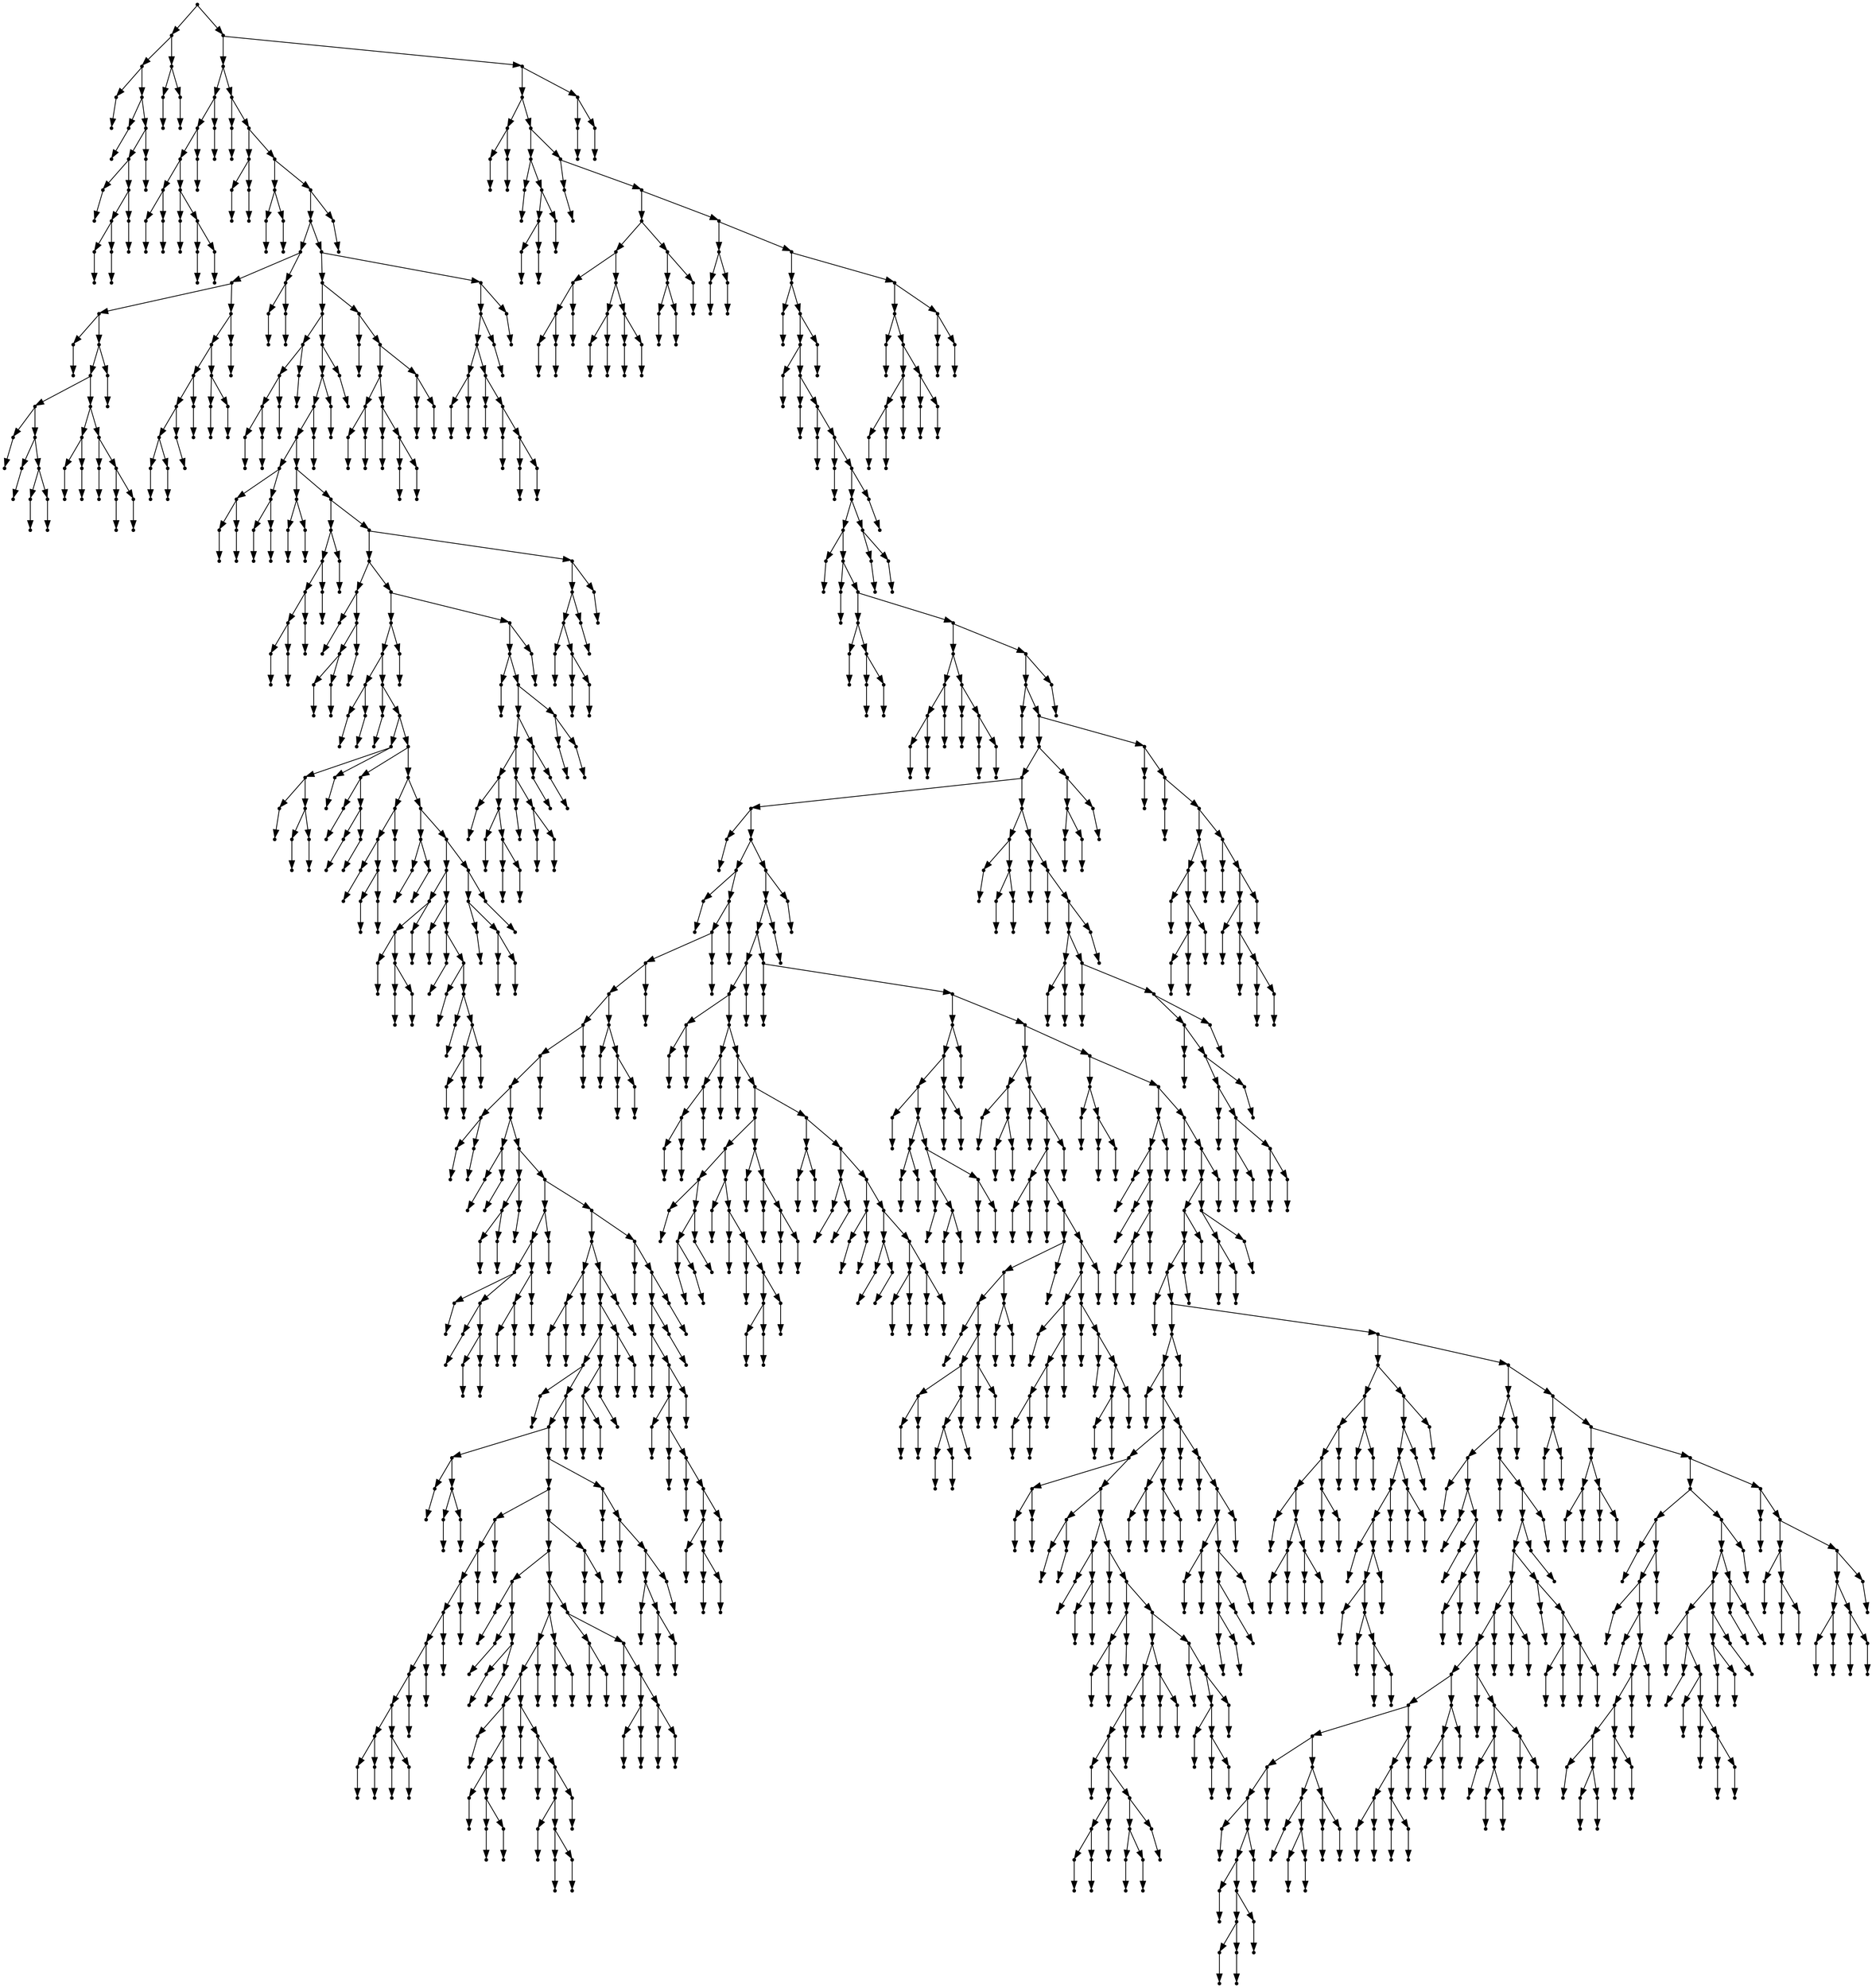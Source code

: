digraph {
  1642 [shape=point];
  25 [shape=point];
  19 [shape=point];
  1 [shape=point];
  0 [shape=point];
  18 [shape=point];
  3 [shape=point];
  2 [shape=point];
  17 [shape=point];
  14 [shape=point];
  5 [shape=point];
  4 [shape=point];
  13 [shape=point];
  10 [shape=point];
  7 [shape=point];
  6 [shape=point];
  9 [shape=point];
  8 [shape=point];
  12 [shape=point];
  11 [shape=point];
  16 [shape=point];
  15 [shape=point];
  24 [shape=point];
  21 [shape=point];
  20 [shape=point];
  23 [shape=point];
  22 [shape=point];
  1641 [shape=point];
  387 [shape=point];
  45 [shape=point];
  42 [shape=point];
  39 [shape=point];
  30 [shape=point];
  27 [shape=point];
  26 [shape=point];
  29 [shape=point];
  28 [shape=point];
  38 [shape=point];
  32 [shape=point];
  31 [shape=point];
  37 [shape=point];
  34 [shape=point];
  33 [shape=point];
  36 [shape=point];
  35 [shape=point];
  41 [shape=point];
  40 [shape=point];
  44 [shape=point];
  43 [shape=point];
  386 [shape=point];
  47 [shape=point];
  46 [shape=point];
  385 [shape=point];
  52 [shape=point];
  49 [shape=point];
  48 [shape=point];
  51 [shape=point];
  50 [shape=point];
  384 [shape=point];
  57 [shape=point];
  54 [shape=point];
  53 [shape=point];
  56 [shape=point];
  55 [shape=point];
  383 [shape=point];
  380 [shape=point];
  116 [shape=point];
  110 [shape=point];
  89 [shape=point];
  59 [shape=point];
  58 [shape=point];
  88 [shape=point];
  85 [shape=point];
  70 [shape=point];
  61 [shape=point];
  60 [shape=point];
  69 [shape=point];
  63 [shape=point];
  62 [shape=point];
  68 [shape=point];
  65 [shape=point];
  64 [shape=point];
  67 [shape=point];
  66 [shape=point];
  84 [shape=point];
  75 [shape=point];
  72 [shape=point];
  71 [shape=point];
  74 [shape=point];
  73 [shape=point];
  83 [shape=point];
  77 [shape=point];
  76 [shape=point];
  82 [shape=point];
  79 [shape=point];
  78 [shape=point];
  81 [shape=point];
  80 [shape=point];
  87 [shape=point];
  86 [shape=point];
  109 [shape=point];
  106 [shape=point];
  100 [shape=point];
  97 [shape=point];
  94 [shape=point];
  91 [shape=point];
  90 [shape=point];
  93 [shape=point];
  92 [shape=point];
  96 [shape=point];
  95 [shape=point];
  99 [shape=point];
  98 [shape=point];
  105 [shape=point];
  102 [shape=point];
  101 [shape=point];
  104 [shape=point];
  103 [shape=point];
  108 [shape=point];
  107 [shape=point];
  115 [shape=point];
  112 [shape=point];
  111 [shape=point];
  114 [shape=point];
  113 [shape=point];
  379 [shape=point];
  355 [shape=point];
  331 [shape=point];
  127 [shape=point];
  124 [shape=point];
  121 [shape=point];
  118 [shape=point];
  117 [shape=point];
  120 [shape=point];
  119 [shape=point];
  123 [shape=point];
  122 [shape=point];
  126 [shape=point];
  125 [shape=point];
  330 [shape=point];
  327 [shape=point];
  324 [shape=point];
  321 [shape=point];
  138 [shape=point];
  132 [shape=point];
  129 [shape=point];
  128 [shape=point];
  131 [shape=point];
  130 [shape=point];
  137 [shape=point];
  134 [shape=point];
  133 [shape=point];
  136 [shape=point];
  135 [shape=point];
  320 [shape=point];
  143 [shape=point];
  140 [shape=point];
  139 [shape=point];
  142 [shape=point];
  141 [shape=point];
  319 [shape=point];
  157 [shape=point];
  154 [shape=point];
  151 [shape=point];
  148 [shape=point];
  145 [shape=point];
  144 [shape=point];
  147 [shape=point];
  146 [shape=point];
  150 [shape=point];
  149 [shape=point];
  153 [shape=point];
  152 [shape=point];
  156 [shape=point];
  155 [shape=point];
  318 [shape=point];
  303 [shape=point];
  168 [shape=point];
  159 [shape=point];
  158 [shape=point];
  167 [shape=point];
  164 [shape=point];
  161 [shape=point];
  160 [shape=point];
  163 [shape=point];
  162 [shape=point];
  166 [shape=point];
  165 [shape=point];
  302 [shape=point];
  263 [shape=point];
  260 [shape=point];
  173 [shape=point];
  170 [shape=point];
  169 [shape=point];
  172 [shape=point];
  171 [shape=point];
  259 [shape=point];
  175 [shape=point];
  174 [shape=point];
  258 [shape=point];
  186 [shape=point];
  183 [shape=point];
  177 [shape=point];
  176 [shape=point];
  182 [shape=point];
  179 [shape=point];
  178 [shape=point];
  181 [shape=point];
  180 [shape=point];
  185 [shape=point];
  184 [shape=point];
  257 [shape=point];
  194 [shape=point];
  188 [shape=point];
  187 [shape=point];
  193 [shape=point];
  190 [shape=point];
  189 [shape=point];
  192 [shape=point];
  191 [shape=point];
  256 [shape=point];
  205 [shape=point];
  202 [shape=point];
  196 [shape=point];
  195 [shape=point];
  201 [shape=point];
  198 [shape=point];
  197 [shape=point];
  200 [shape=point];
  199 [shape=point];
  204 [shape=point];
  203 [shape=point];
  255 [shape=point];
  210 [shape=point];
  207 [shape=point];
  206 [shape=point];
  209 [shape=point];
  208 [shape=point];
  254 [shape=point];
  242 [shape=point];
  221 [shape=point];
  218 [shape=point];
  212 [shape=point];
  211 [shape=point];
  217 [shape=point];
  214 [shape=point];
  213 [shape=point];
  216 [shape=point];
  215 [shape=point];
  220 [shape=point];
  219 [shape=point];
  241 [shape=point];
  223 [shape=point];
  222 [shape=point];
  240 [shape=point];
  225 [shape=point];
  224 [shape=point];
  239 [shape=point];
  227 [shape=point];
  226 [shape=point];
  238 [shape=point];
  229 [shape=point];
  228 [shape=point];
  237 [shape=point];
  234 [shape=point];
  231 [shape=point];
  230 [shape=point];
  233 [shape=point];
  232 [shape=point];
  236 [shape=point];
  235 [shape=point];
  253 [shape=point];
  250 [shape=point];
  244 [shape=point];
  243 [shape=point];
  249 [shape=point];
  246 [shape=point];
  245 [shape=point];
  248 [shape=point];
  247 [shape=point];
  252 [shape=point];
  251 [shape=point];
  262 [shape=point];
  261 [shape=point];
  301 [shape=point];
  298 [shape=point];
  265 [shape=point];
  264 [shape=point];
  297 [shape=point];
  291 [shape=point];
  285 [shape=point];
  276 [shape=point];
  267 [shape=point];
  266 [shape=point];
  275 [shape=point];
  269 [shape=point];
  268 [shape=point];
  274 [shape=point];
  271 [shape=point];
  270 [shape=point];
  273 [shape=point];
  272 [shape=point];
  284 [shape=point];
  278 [shape=point];
  277 [shape=point];
  283 [shape=point];
  280 [shape=point];
  279 [shape=point];
  282 [shape=point];
  281 [shape=point];
  290 [shape=point];
  287 [shape=point];
  286 [shape=point];
  289 [shape=point];
  288 [shape=point];
  296 [shape=point];
  293 [shape=point];
  292 [shape=point];
  295 [shape=point];
  294 [shape=point];
  300 [shape=point];
  299 [shape=point];
  317 [shape=point];
  314 [shape=point];
  311 [shape=point];
  305 [shape=point];
  304 [shape=point];
  310 [shape=point];
  307 [shape=point];
  306 [shape=point];
  309 [shape=point];
  308 [shape=point];
  313 [shape=point];
  312 [shape=point];
  316 [shape=point];
  315 [shape=point];
  323 [shape=point];
  322 [shape=point];
  326 [shape=point];
  325 [shape=point];
  329 [shape=point];
  328 [shape=point];
  354 [shape=point];
  333 [shape=point];
  332 [shape=point];
  353 [shape=point];
  347 [shape=point];
  338 [shape=point];
  335 [shape=point];
  334 [shape=point];
  337 [shape=point];
  336 [shape=point];
  346 [shape=point];
  340 [shape=point];
  339 [shape=point];
  345 [shape=point];
  342 [shape=point];
  341 [shape=point];
  344 [shape=point];
  343 [shape=point];
  352 [shape=point];
  349 [shape=point];
  348 [shape=point];
  351 [shape=point];
  350 [shape=point];
  378 [shape=point];
  375 [shape=point];
  372 [shape=point];
  360 [shape=point];
  357 [shape=point];
  356 [shape=point];
  359 [shape=point];
  358 [shape=point];
  371 [shape=point];
  362 [shape=point];
  361 [shape=point];
  370 [shape=point];
  364 [shape=point];
  363 [shape=point];
  369 [shape=point];
  366 [shape=point];
  365 [shape=point];
  368 [shape=point];
  367 [shape=point];
  374 [shape=point];
  373 [shape=point];
  377 [shape=point];
  376 [shape=point];
  382 [shape=point];
  381 [shape=point];
  1640 [shape=point];
  1634 [shape=point];
  392 [shape=point];
  389 [shape=point];
  388 [shape=point];
  391 [shape=point];
  390 [shape=point];
  1633 [shape=point];
  403 [shape=point];
  394 [shape=point];
  393 [shape=point];
  402 [shape=point];
  399 [shape=point];
  396 [shape=point];
  395 [shape=point];
  398 [shape=point];
  397 [shape=point];
  401 [shape=point];
  400 [shape=point];
  1632 [shape=point];
  405 [shape=point];
  404 [shape=point];
  1631 [shape=point];
  434 [shape=point];
  425 [shape=point];
  413 [shape=point];
  410 [shape=point];
  407 [shape=point];
  406 [shape=point];
  409 [shape=point];
  408 [shape=point];
  412 [shape=point];
  411 [shape=point];
  424 [shape=point];
  418 [shape=point];
  415 [shape=point];
  414 [shape=point];
  417 [shape=point];
  416 [shape=point];
  423 [shape=point];
  420 [shape=point];
  419 [shape=point];
  422 [shape=point];
  421 [shape=point];
  433 [shape=point];
  430 [shape=point];
  427 [shape=point];
  426 [shape=point];
  429 [shape=point];
  428 [shape=point];
  432 [shape=point];
  431 [shape=point];
  1630 [shape=point];
  439 [shape=point];
  436 [shape=point];
  435 [shape=point];
  438 [shape=point];
  437 [shape=point];
  1629 [shape=point];
  1605 [shape=point];
  441 [shape=point];
  440 [shape=point];
  1604 [shape=point];
  1601 [shape=point];
  443 [shape=point];
  442 [shape=point];
  1600 [shape=point];
  445 [shape=point];
  444 [shape=point];
  1599 [shape=point];
  447 [shape=point];
  446 [shape=point];
  1598 [shape=point];
  449 [shape=point];
  448 [shape=point];
  1597 [shape=point];
  1594 [shape=point];
  1588 [shape=point];
  451 [shape=point];
  450 [shape=point];
  1587 [shape=point];
  453 [shape=point];
  452 [shape=point];
  1586 [shape=point];
  461 [shape=point];
  455 [shape=point];
  454 [shape=point];
  460 [shape=point];
  457 [shape=point];
  456 [shape=point];
  459 [shape=point];
  458 [shape=point];
  1585 [shape=point];
  478 [shape=point];
  469 [shape=point];
  466 [shape=point];
  463 [shape=point];
  462 [shape=point];
  465 [shape=point];
  464 [shape=point];
  468 [shape=point];
  467 [shape=point];
  477 [shape=point];
  471 [shape=point];
  470 [shape=point];
  476 [shape=point];
  473 [shape=point];
  472 [shape=point];
  475 [shape=point];
  474 [shape=point];
  1584 [shape=point];
  1581 [shape=point];
  480 [shape=point];
  479 [shape=point];
  1580 [shape=point];
  1541 [shape=point];
  1532 [shape=point];
  1481 [shape=point];
  482 [shape=point];
  481 [shape=point];
  1480 [shape=point];
  760 [shape=point];
  484 [shape=point];
  483 [shape=point];
  759 [shape=point];
  756 [shape=point];
  753 [shape=point];
  750 [shape=point];
  741 [shape=point];
  738 [shape=point];
  735 [shape=point];
  489 [shape=point];
  486 [shape=point];
  485 [shape=point];
  488 [shape=point];
  487 [shape=point];
  734 [shape=point];
  494 [shape=point];
  491 [shape=point];
  490 [shape=point];
  493 [shape=point];
  492 [shape=point];
  733 [shape=point];
  502 [shape=point];
  499 [shape=point];
  496 [shape=point];
  495 [shape=point];
  498 [shape=point];
  497 [shape=point];
  501 [shape=point];
  500 [shape=point];
  732 [shape=point];
  525 [shape=point];
  522 [shape=point];
  513 [shape=point];
  504 [shape=point];
  503 [shape=point];
  512 [shape=point];
  506 [shape=point];
  505 [shape=point];
  511 [shape=point];
  508 [shape=point];
  507 [shape=point];
  510 [shape=point];
  509 [shape=point];
  521 [shape=point];
  518 [shape=point];
  515 [shape=point];
  514 [shape=point];
  517 [shape=point];
  516 [shape=point];
  520 [shape=point];
  519 [shape=point];
  524 [shape=point];
  523 [shape=point];
  731 [shape=point];
  695 [shape=point];
  533 [shape=point];
  530 [shape=point];
  527 [shape=point];
  526 [shape=point];
  529 [shape=point];
  528 [shape=point];
  532 [shape=point];
  531 [shape=point];
  694 [shape=point];
  691 [shape=point];
  685 [shape=point];
  676 [shape=point];
  535 [shape=point];
  534 [shape=point];
  675 [shape=point];
  672 [shape=point];
  543 [shape=point];
  537 [shape=point];
  536 [shape=point];
  542 [shape=point];
  539 [shape=point];
  538 [shape=point];
  541 [shape=point];
  540 [shape=point];
  671 [shape=point];
  653 [shape=point];
  572 [shape=point];
  569 [shape=point];
  566 [shape=point];
  563 [shape=point];
  560 [shape=point];
  557 [shape=point];
  554 [shape=point];
  548 [shape=point];
  545 [shape=point];
  544 [shape=point];
  547 [shape=point];
  546 [shape=point];
  553 [shape=point];
  550 [shape=point];
  549 [shape=point];
  552 [shape=point];
  551 [shape=point];
  556 [shape=point];
  555 [shape=point];
  559 [shape=point];
  558 [shape=point];
  562 [shape=point];
  561 [shape=point];
  565 [shape=point];
  564 [shape=point];
  568 [shape=point];
  567 [shape=point];
  571 [shape=point];
  570 [shape=point];
  652 [shape=point];
  646 [shape=point];
  583 [shape=point];
  574 [shape=point];
  573 [shape=point];
  582 [shape=point];
  576 [shape=point];
  575 [shape=point];
  581 [shape=point];
  578 [shape=point];
  577 [shape=point];
  580 [shape=point];
  579 [shape=point];
  645 [shape=point];
  624 [shape=point];
  618 [shape=point];
  615 [shape=point];
  597 [shape=point];
  585 [shape=point];
  584 [shape=point];
  596 [shape=point];
  593 [shape=point];
  587 [shape=point];
  586 [shape=point];
  592 [shape=point];
  589 [shape=point];
  588 [shape=point];
  591 [shape=point];
  590 [shape=point];
  595 [shape=point];
  594 [shape=point];
  614 [shape=point];
  599 [shape=point];
  598 [shape=point];
  613 [shape=point];
  601 [shape=point];
  600 [shape=point];
  612 [shape=point];
  609 [shape=point];
  603 [shape=point];
  602 [shape=point];
  608 [shape=point];
  605 [shape=point];
  604 [shape=point];
  607 [shape=point];
  606 [shape=point];
  611 [shape=point];
  610 [shape=point];
  617 [shape=point];
  616 [shape=point];
  623 [shape=point];
  620 [shape=point];
  619 [shape=point];
  622 [shape=point];
  621 [shape=point];
  644 [shape=point];
  629 [shape=point];
  626 [shape=point];
  625 [shape=point];
  628 [shape=point];
  627 [shape=point];
  643 [shape=point];
  631 [shape=point];
  630 [shape=point];
  642 [shape=point];
  636 [shape=point];
  633 [shape=point];
  632 [shape=point];
  635 [shape=point];
  634 [shape=point];
  641 [shape=point];
  638 [shape=point];
  637 [shape=point];
  640 [shape=point];
  639 [shape=point];
  651 [shape=point];
  648 [shape=point];
  647 [shape=point];
  650 [shape=point];
  649 [shape=point];
  670 [shape=point];
  655 [shape=point];
  654 [shape=point];
  669 [shape=point];
  657 [shape=point];
  656 [shape=point];
  668 [shape=point];
  665 [shape=point];
  659 [shape=point];
  658 [shape=point];
  664 [shape=point];
  661 [shape=point];
  660 [shape=point];
  663 [shape=point];
  662 [shape=point];
  667 [shape=point];
  666 [shape=point];
  674 [shape=point];
  673 [shape=point];
  684 [shape=point];
  681 [shape=point];
  678 [shape=point];
  677 [shape=point];
  680 [shape=point];
  679 [shape=point];
  683 [shape=point];
  682 [shape=point];
  690 [shape=point];
  687 [shape=point];
  686 [shape=point];
  689 [shape=point];
  688 [shape=point];
  693 [shape=point];
  692 [shape=point];
  730 [shape=point];
  697 [shape=point];
  696 [shape=point];
  729 [shape=point];
  726 [shape=point];
  723 [shape=point];
  699 [shape=point];
  698 [shape=point];
  722 [shape=point];
  719 [shape=point];
  701 [shape=point];
  700 [shape=point];
  718 [shape=point];
  703 [shape=point];
  702 [shape=point];
  717 [shape=point];
  705 [shape=point];
  704 [shape=point];
  716 [shape=point];
  713 [shape=point];
  707 [shape=point];
  706 [shape=point];
  712 [shape=point];
  709 [shape=point];
  708 [shape=point];
  711 [shape=point];
  710 [shape=point];
  715 [shape=point];
  714 [shape=point];
  721 [shape=point];
  720 [shape=point];
  725 [shape=point];
  724 [shape=point];
  728 [shape=point];
  727 [shape=point];
  737 [shape=point];
  736 [shape=point];
  740 [shape=point];
  739 [shape=point];
  749 [shape=point];
  743 [shape=point];
  742 [shape=point];
  748 [shape=point];
  745 [shape=point];
  744 [shape=point];
  747 [shape=point];
  746 [shape=point];
  752 [shape=point];
  751 [shape=point];
  755 [shape=point];
  754 [shape=point];
  758 [shape=point];
  757 [shape=point];
  1479 [shape=point];
  1476 [shape=point];
  1473 [shape=point];
  861 [shape=point];
  858 [shape=point];
  765 [shape=point];
  762 [shape=point];
  761 [shape=point];
  764 [shape=point];
  763 [shape=point];
  857 [shape=point];
  776 [shape=point];
  773 [shape=point];
  770 [shape=point];
  767 [shape=point];
  766 [shape=point];
  769 [shape=point];
  768 [shape=point];
  772 [shape=point];
  771 [shape=point];
  775 [shape=point];
  774 [shape=point];
  856 [shape=point];
  778 [shape=point];
  777 [shape=point];
  855 [shape=point];
  819 [shape=point];
  807 [shape=point];
  789 [shape=point];
  780 [shape=point];
  779 [shape=point];
  788 [shape=point];
  785 [shape=point];
  782 [shape=point];
  781 [shape=point];
  784 [shape=point];
  783 [shape=point];
  787 [shape=point];
  786 [shape=point];
  806 [shape=point];
  791 [shape=point];
  790 [shape=point];
  805 [shape=point];
  793 [shape=point];
  792 [shape=point];
  804 [shape=point];
  795 [shape=point];
  794 [shape=point];
  803 [shape=point];
  800 [shape=point];
  797 [shape=point];
  796 [shape=point];
  799 [shape=point];
  798 [shape=point];
  802 [shape=point];
  801 [shape=point];
  818 [shape=point];
  809 [shape=point];
  808 [shape=point];
  817 [shape=point];
  811 [shape=point];
  810 [shape=point];
  816 [shape=point];
  813 [shape=point];
  812 [shape=point];
  815 [shape=point];
  814 [shape=point];
  854 [shape=point];
  824 [shape=point];
  821 [shape=point];
  820 [shape=point];
  823 [shape=point];
  822 [shape=point];
  853 [shape=point];
  829 [shape=point];
  826 [shape=point];
  825 [shape=point];
  828 [shape=point];
  827 [shape=point];
  852 [shape=point];
  834 [shape=point];
  831 [shape=point];
  830 [shape=point];
  833 [shape=point];
  832 [shape=point];
  851 [shape=point];
  839 [shape=point];
  836 [shape=point];
  835 [shape=point];
  838 [shape=point];
  837 [shape=point];
  850 [shape=point];
  844 [shape=point];
  841 [shape=point];
  840 [shape=point];
  843 [shape=point];
  842 [shape=point];
  849 [shape=point];
  846 [shape=point];
  845 [shape=point];
  848 [shape=point];
  847 [shape=point];
  860 [shape=point];
  859 [shape=point];
  1472 [shape=point];
  863 [shape=point];
  862 [shape=point];
  1471 [shape=point];
  895 [shape=point];
  892 [shape=point];
  886 [shape=point];
  865 [shape=point];
  864 [shape=point];
  885 [shape=point];
  870 [shape=point];
  867 [shape=point];
  866 [shape=point];
  869 [shape=point];
  868 [shape=point];
  884 [shape=point];
  878 [shape=point];
  872 [shape=point];
  871 [shape=point];
  877 [shape=point];
  874 [shape=point];
  873 [shape=point];
  876 [shape=point];
  875 [shape=point];
  883 [shape=point];
  880 [shape=point];
  879 [shape=point];
  882 [shape=point];
  881 [shape=point];
  891 [shape=point];
  888 [shape=point];
  887 [shape=point];
  890 [shape=point];
  889 [shape=point];
  894 [shape=point];
  893 [shape=point];
  1470 [shape=point];
  984 [shape=point];
  903 [shape=point];
  897 [shape=point];
  896 [shape=point];
  902 [shape=point];
  899 [shape=point];
  898 [shape=point];
  901 [shape=point];
  900 [shape=point];
  983 [shape=point];
  905 [shape=point];
  904 [shape=point];
  982 [shape=point];
  979 [shape=point];
  910 [shape=point];
  907 [shape=point];
  906 [shape=point];
  909 [shape=point];
  908 [shape=point];
  978 [shape=point];
  912 [shape=point];
  911 [shape=point];
  977 [shape=point];
  944 [shape=point];
  941 [shape=point];
  935 [shape=point];
  914 [shape=point];
  913 [shape=point];
  934 [shape=point];
  928 [shape=point];
  919 [shape=point];
  916 [shape=point];
  915 [shape=point];
  918 [shape=point];
  917 [shape=point];
  927 [shape=point];
  924 [shape=point];
  921 [shape=point];
  920 [shape=point];
  923 [shape=point];
  922 [shape=point];
  926 [shape=point];
  925 [shape=point];
  933 [shape=point];
  930 [shape=point];
  929 [shape=point];
  932 [shape=point];
  931 [shape=point];
  940 [shape=point];
  937 [shape=point];
  936 [shape=point];
  939 [shape=point];
  938 [shape=point];
  943 [shape=point];
  942 [shape=point];
  976 [shape=point];
  973 [shape=point];
  958 [shape=point];
  946 [shape=point];
  945 [shape=point];
  957 [shape=point];
  954 [shape=point];
  951 [shape=point];
  948 [shape=point];
  947 [shape=point];
  950 [shape=point];
  949 [shape=point];
  953 [shape=point];
  952 [shape=point];
  956 [shape=point];
  955 [shape=point];
  972 [shape=point];
  960 [shape=point];
  959 [shape=point];
  971 [shape=point];
  962 [shape=point];
  961 [shape=point];
  970 [shape=point];
  967 [shape=point];
  964 [shape=point];
  963 [shape=point];
  966 [shape=point];
  965 [shape=point];
  969 [shape=point];
  968 [shape=point];
  975 [shape=point];
  974 [shape=point];
  981 [shape=point];
  980 [shape=point];
  1469 [shape=point];
  992 [shape=point];
  986 [shape=point];
  985 [shape=point];
  991 [shape=point];
  988 [shape=point];
  987 [shape=point];
  990 [shape=point];
  989 [shape=point];
  1468 [shape=point];
  1009 [shape=point];
  1006 [shape=point];
  994 [shape=point];
  993 [shape=point];
  1005 [shape=point];
  996 [shape=point];
  995 [shape=point];
  1004 [shape=point];
  1001 [shape=point];
  998 [shape=point];
  997 [shape=point];
  1000 [shape=point];
  999 [shape=point];
  1003 [shape=point];
  1002 [shape=point];
  1008 [shape=point];
  1007 [shape=point];
  1467 [shape=point];
  1011 [shape=point];
  1010 [shape=point];
  1466 [shape=point];
  1463 [shape=point];
  1454 [shape=point];
  1451 [shape=point];
  1448 [shape=point];
  1013 [shape=point];
  1012 [shape=point];
  1447 [shape=point];
  1138 [shape=point];
  1135 [shape=point];
  1015 [shape=point];
  1014 [shape=point];
  1134 [shape=point];
  1107 [shape=point];
  1095 [shape=point];
  1020 [shape=point];
  1017 [shape=point];
  1016 [shape=point];
  1019 [shape=point];
  1018 [shape=point];
  1094 [shape=point];
  1025 [shape=point];
  1022 [shape=point];
  1021 [shape=point];
  1024 [shape=point];
  1023 [shape=point];
  1093 [shape=point];
  1033 [shape=point];
  1027 [shape=point];
  1026 [shape=point];
  1032 [shape=point];
  1029 [shape=point];
  1028 [shape=point];
  1031 [shape=point];
  1030 [shape=point];
  1092 [shape=point];
  1035 [shape=point];
  1034 [shape=point];
  1091 [shape=point];
  1043 [shape=point];
  1040 [shape=point];
  1037 [shape=point];
  1036 [shape=point];
  1039 [shape=point];
  1038 [shape=point];
  1042 [shape=point];
  1041 [shape=point];
  1090 [shape=point];
  1075 [shape=point];
  1069 [shape=point];
  1066 [shape=point];
  1063 [shape=point];
  1045 [shape=point];
  1044 [shape=point];
  1062 [shape=point];
  1053 [shape=point];
  1050 [shape=point];
  1047 [shape=point];
  1046 [shape=point];
  1049 [shape=point];
  1048 [shape=point];
  1052 [shape=point];
  1051 [shape=point];
  1061 [shape=point];
  1058 [shape=point];
  1055 [shape=point];
  1054 [shape=point];
  1057 [shape=point];
  1056 [shape=point];
  1060 [shape=point];
  1059 [shape=point];
  1065 [shape=point];
  1064 [shape=point];
  1068 [shape=point];
  1067 [shape=point];
  1074 [shape=point];
  1071 [shape=point];
  1070 [shape=point];
  1073 [shape=point];
  1072 [shape=point];
  1089 [shape=point];
  1077 [shape=point];
  1076 [shape=point];
  1088 [shape=point];
  1085 [shape=point];
  1079 [shape=point];
  1078 [shape=point];
  1084 [shape=point];
  1081 [shape=point];
  1080 [shape=point];
  1083 [shape=point];
  1082 [shape=point];
  1087 [shape=point];
  1086 [shape=point];
  1106 [shape=point];
  1100 [shape=point];
  1097 [shape=point];
  1096 [shape=point];
  1099 [shape=point];
  1098 [shape=point];
  1105 [shape=point];
  1102 [shape=point];
  1101 [shape=point];
  1104 [shape=point];
  1103 [shape=point];
  1133 [shape=point];
  1109 [shape=point];
  1108 [shape=point];
  1132 [shape=point];
  1111 [shape=point];
  1110 [shape=point];
  1131 [shape=point];
  1128 [shape=point];
  1116 [shape=point];
  1113 [shape=point];
  1112 [shape=point];
  1115 [shape=point];
  1114 [shape=point];
  1127 [shape=point];
  1124 [shape=point];
  1121 [shape=point];
  1118 [shape=point];
  1117 [shape=point];
  1120 [shape=point];
  1119 [shape=point];
  1123 [shape=point];
  1122 [shape=point];
  1126 [shape=point];
  1125 [shape=point];
  1130 [shape=point];
  1129 [shape=point];
  1137 [shape=point];
  1136 [shape=point];
  1446 [shape=point];
  1200 [shape=point];
  1167 [shape=point];
  1161 [shape=point];
  1158 [shape=point];
  1152 [shape=point];
  1140 [shape=point];
  1139 [shape=point];
  1151 [shape=point];
  1145 [shape=point];
  1142 [shape=point];
  1141 [shape=point];
  1144 [shape=point];
  1143 [shape=point];
  1150 [shape=point];
  1147 [shape=point];
  1146 [shape=point];
  1149 [shape=point];
  1148 [shape=point];
  1157 [shape=point];
  1154 [shape=point];
  1153 [shape=point];
  1156 [shape=point];
  1155 [shape=point];
  1160 [shape=point];
  1159 [shape=point];
  1166 [shape=point];
  1163 [shape=point];
  1162 [shape=point];
  1165 [shape=point];
  1164 [shape=point];
  1199 [shape=point];
  1196 [shape=point];
  1193 [shape=point];
  1187 [shape=point];
  1184 [shape=point];
  1169 [shape=point];
  1168 [shape=point];
  1183 [shape=point];
  1180 [shape=point];
  1171 [shape=point];
  1170 [shape=point];
  1179 [shape=point];
  1173 [shape=point];
  1172 [shape=point];
  1178 [shape=point];
  1175 [shape=point];
  1174 [shape=point];
  1177 [shape=point];
  1176 [shape=point];
  1182 [shape=point];
  1181 [shape=point];
  1186 [shape=point];
  1185 [shape=point];
  1192 [shape=point];
  1189 [shape=point];
  1188 [shape=point];
  1191 [shape=point];
  1190 [shape=point];
  1195 [shape=point];
  1194 [shape=point];
  1198 [shape=point];
  1197 [shape=point];
  1445 [shape=point];
  1331 [shape=point];
  1328 [shape=point];
  1217 [shape=point];
  1202 [shape=point];
  1201 [shape=point];
  1216 [shape=point];
  1204 [shape=point];
  1203 [shape=point];
  1215 [shape=point];
  1206 [shape=point];
  1205 [shape=point];
  1214 [shape=point];
  1211 [shape=point];
  1208 [shape=point];
  1207 [shape=point];
  1210 [shape=point];
  1209 [shape=point];
  1213 [shape=point];
  1212 [shape=point];
  1327 [shape=point];
  1219 [shape=point];
  1218 [shape=point];
  1326 [shape=point];
  1323 [shape=point];
  1320 [shape=point];
  1305 [shape=point];
  1299 [shape=point];
  1296 [shape=point];
  1278 [shape=point];
  1269 [shape=point];
  1254 [shape=point];
  1239 [shape=point];
  1236 [shape=point];
  1221 [shape=point];
  1220 [shape=point];
  1235 [shape=point];
  1232 [shape=point];
  1223 [shape=point];
  1222 [shape=point];
  1231 [shape=point];
  1228 [shape=point];
  1225 [shape=point];
  1224 [shape=point];
  1227 [shape=point];
  1226 [shape=point];
  1230 [shape=point];
  1229 [shape=point];
  1234 [shape=point];
  1233 [shape=point];
  1238 [shape=point];
  1237 [shape=point];
  1253 [shape=point];
  1247 [shape=point];
  1241 [shape=point];
  1240 [shape=point];
  1246 [shape=point];
  1243 [shape=point];
  1242 [shape=point];
  1245 [shape=point];
  1244 [shape=point];
  1252 [shape=point];
  1249 [shape=point];
  1248 [shape=point];
  1251 [shape=point];
  1250 [shape=point];
  1268 [shape=point];
  1265 [shape=point];
  1259 [shape=point];
  1256 [shape=point];
  1255 [shape=point];
  1258 [shape=point];
  1257 [shape=point];
  1264 [shape=point];
  1261 [shape=point];
  1260 [shape=point];
  1263 [shape=point];
  1262 [shape=point];
  1267 [shape=point];
  1266 [shape=point];
  1277 [shape=point];
  1274 [shape=point];
  1271 [shape=point];
  1270 [shape=point];
  1273 [shape=point];
  1272 [shape=point];
  1276 [shape=point];
  1275 [shape=point];
  1295 [shape=point];
  1280 [shape=point];
  1279 [shape=point];
  1294 [shape=point];
  1288 [shape=point];
  1282 [shape=point];
  1281 [shape=point];
  1287 [shape=point];
  1284 [shape=point];
  1283 [shape=point];
  1286 [shape=point];
  1285 [shape=point];
  1293 [shape=point];
  1290 [shape=point];
  1289 [shape=point];
  1292 [shape=point];
  1291 [shape=point];
  1298 [shape=point];
  1297 [shape=point];
  1304 [shape=point];
  1301 [shape=point];
  1300 [shape=point];
  1303 [shape=point];
  1302 [shape=point];
  1319 [shape=point];
  1307 [shape=point];
  1306 [shape=point];
  1318 [shape=point];
  1312 [shape=point];
  1309 [shape=point];
  1308 [shape=point];
  1311 [shape=point];
  1310 [shape=point];
  1317 [shape=point];
  1314 [shape=point];
  1313 [shape=point];
  1316 [shape=point];
  1315 [shape=point];
  1322 [shape=point];
  1321 [shape=point];
  1325 [shape=point];
  1324 [shape=point];
  1330 [shape=point];
  1329 [shape=point];
  1444 [shape=point];
  1336 [shape=point];
  1333 [shape=point];
  1332 [shape=point];
  1335 [shape=point];
  1334 [shape=point];
  1443 [shape=point];
  1347 [shape=point];
  1341 [shape=point];
  1338 [shape=point];
  1337 [shape=point];
  1340 [shape=point];
  1339 [shape=point];
  1346 [shape=point];
  1343 [shape=point];
  1342 [shape=point];
  1345 [shape=point];
  1344 [shape=point];
  1442 [shape=point];
  1415 [shape=point];
  1379 [shape=point];
  1349 [shape=point];
  1348 [shape=point];
  1378 [shape=point];
  1375 [shape=point];
  1351 [shape=point];
  1350 [shape=point];
  1374 [shape=point];
  1353 [shape=point];
  1352 [shape=point];
  1373 [shape=point];
  1370 [shape=point];
  1367 [shape=point];
  1361 [shape=point];
  1355 [shape=point];
  1354 [shape=point];
  1360 [shape=point];
  1357 [shape=point];
  1356 [shape=point];
  1359 [shape=point];
  1358 [shape=point];
  1366 [shape=point];
  1363 [shape=point];
  1362 [shape=point];
  1365 [shape=point];
  1364 [shape=point];
  1369 [shape=point];
  1368 [shape=point];
  1372 [shape=point];
  1371 [shape=point];
  1377 [shape=point];
  1376 [shape=point];
  1414 [shape=point];
  1411 [shape=point];
  1405 [shape=point];
  1396 [shape=point];
  1381 [shape=point];
  1380 [shape=point];
  1395 [shape=point];
  1383 [shape=point];
  1382 [shape=point];
  1394 [shape=point];
  1385 [shape=point];
  1384 [shape=point];
  1393 [shape=point];
  1387 [shape=point];
  1386 [shape=point];
  1392 [shape=point];
  1389 [shape=point];
  1388 [shape=point];
  1391 [shape=point];
  1390 [shape=point];
  1404 [shape=point];
  1401 [shape=point];
  1398 [shape=point];
  1397 [shape=point];
  1400 [shape=point];
  1399 [shape=point];
  1403 [shape=point];
  1402 [shape=point];
  1410 [shape=point];
  1407 [shape=point];
  1406 [shape=point];
  1409 [shape=point];
  1408 [shape=point];
  1413 [shape=point];
  1412 [shape=point];
  1441 [shape=point];
  1417 [shape=point];
  1416 [shape=point];
  1440 [shape=point];
  1425 [shape=point];
  1419 [shape=point];
  1418 [shape=point];
  1424 [shape=point];
  1421 [shape=point];
  1420 [shape=point];
  1423 [shape=point];
  1422 [shape=point];
  1439 [shape=point];
  1436 [shape=point];
  1430 [shape=point];
  1427 [shape=point];
  1426 [shape=point];
  1429 [shape=point];
  1428 [shape=point];
  1435 [shape=point];
  1432 [shape=point];
  1431 [shape=point];
  1434 [shape=point];
  1433 [shape=point];
  1438 [shape=point];
  1437 [shape=point];
  1450 [shape=point];
  1449 [shape=point];
  1453 [shape=point];
  1452 [shape=point];
  1462 [shape=point];
  1459 [shape=point];
  1456 [shape=point];
  1455 [shape=point];
  1458 [shape=point];
  1457 [shape=point];
  1461 [shape=point];
  1460 [shape=point];
  1465 [shape=point];
  1464 [shape=point];
  1475 [shape=point];
  1474 [shape=point];
  1478 [shape=point];
  1477 [shape=point];
  1531 [shape=point];
  1489 [shape=point];
  1483 [shape=point];
  1482 [shape=point];
  1488 [shape=point];
  1485 [shape=point];
  1484 [shape=point];
  1487 [shape=point];
  1486 [shape=point];
  1530 [shape=point];
  1491 [shape=point];
  1490 [shape=point];
  1529 [shape=point];
  1493 [shape=point];
  1492 [shape=point];
  1528 [shape=point];
  1525 [shape=point];
  1498 [shape=point];
  1495 [shape=point];
  1494 [shape=point];
  1497 [shape=point];
  1496 [shape=point];
  1524 [shape=point];
  1500 [shape=point];
  1499 [shape=point];
  1523 [shape=point];
  1520 [shape=point];
  1502 [shape=point];
  1501 [shape=point];
  1519 [shape=point];
  1516 [shape=point];
  1504 [shape=point];
  1503 [shape=point];
  1515 [shape=point];
  1509 [shape=point];
  1506 [shape=point];
  1505 [shape=point];
  1508 [shape=point];
  1507 [shape=point];
  1514 [shape=point];
  1511 [shape=point];
  1510 [shape=point];
  1513 [shape=point];
  1512 [shape=point];
  1518 [shape=point];
  1517 [shape=point];
  1522 [shape=point];
  1521 [shape=point];
  1527 [shape=point];
  1526 [shape=point];
  1540 [shape=point];
  1537 [shape=point];
  1534 [shape=point];
  1533 [shape=point];
  1536 [shape=point];
  1535 [shape=point];
  1539 [shape=point];
  1538 [shape=point];
  1579 [shape=point];
  1543 [shape=point];
  1542 [shape=point];
  1578 [shape=point];
  1545 [shape=point];
  1544 [shape=point];
  1577 [shape=point];
  1559 [shape=point];
  1556 [shape=point];
  1547 [shape=point];
  1546 [shape=point];
  1555 [shape=point];
  1552 [shape=point];
  1549 [shape=point];
  1548 [shape=point];
  1551 [shape=point];
  1550 [shape=point];
  1554 [shape=point];
  1553 [shape=point];
  1558 [shape=point];
  1557 [shape=point];
  1576 [shape=point];
  1561 [shape=point];
  1560 [shape=point];
  1575 [shape=point];
  1572 [shape=point];
  1563 [shape=point];
  1562 [shape=point];
  1571 [shape=point];
  1565 [shape=point];
  1564 [shape=point];
  1570 [shape=point];
  1567 [shape=point];
  1566 [shape=point];
  1569 [shape=point];
  1568 [shape=point];
  1574 [shape=point];
  1573 [shape=point];
  1583 [shape=point];
  1582 [shape=point];
  1593 [shape=point];
  1590 [shape=point];
  1589 [shape=point];
  1592 [shape=point];
  1591 [shape=point];
  1596 [shape=point];
  1595 [shape=point];
  1603 [shape=point];
  1602 [shape=point];
  1628 [shape=point];
  1622 [shape=point];
  1607 [shape=point];
  1606 [shape=point];
  1621 [shape=point];
  1615 [shape=point];
  1612 [shape=point];
  1609 [shape=point];
  1608 [shape=point];
  1611 [shape=point];
  1610 [shape=point];
  1614 [shape=point];
  1613 [shape=point];
  1620 [shape=point];
  1617 [shape=point];
  1616 [shape=point];
  1619 [shape=point];
  1618 [shape=point];
  1627 [shape=point];
  1624 [shape=point];
  1623 [shape=point];
  1626 [shape=point];
  1625 [shape=point];
  1639 [shape=point];
  1636 [shape=point];
  1635 [shape=point];
  1638 [shape=point];
  1637 [shape=point];
1642 -> 25;
25 -> 19;
19 -> 1;
1 -> 0;
19 -> 18;
18 -> 3;
3 -> 2;
18 -> 17;
17 -> 14;
14 -> 5;
5 -> 4;
14 -> 13;
13 -> 10;
10 -> 7;
7 -> 6;
10 -> 9;
9 -> 8;
13 -> 12;
12 -> 11;
17 -> 16;
16 -> 15;
25 -> 24;
24 -> 21;
21 -> 20;
24 -> 23;
23 -> 22;
1642 -> 1641;
1641 -> 387;
387 -> 45;
45 -> 42;
42 -> 39;
39 -> 30;
30 -> 27;
27 -> 26;
30 -> 29;
29 -> 28;
39 -> 38;
38 -> 32;
32 -> 31;
38 -> 37;
37 -> 34;
34 -> 33;
37 -> 36;
36 -> 35;
42 -> 41;
41 -> 40;
45 -> 44;
44 -> 43;
387 -> 386;
386 -> 47;
47 -> 46;
386 -> 385;
385 -> 52;
52 -> 49;
49 -> 48;
52 -> 51;
51 -> 50;
385 -> 384;
384 -> 57;
57 -> 54;
54 -> 53;
57 -> 56;
56 -> 55;
384 -> 383;
383 -> 380;
380 -> 116;
116 -> 110;
110 -> 89;
89 -> 59;
59 -> 58;
89 -> 88;
88 -> 85;
85 -> 70;
70 -> 61;
61 -> 60;
70 -> 69;
69 -> 63;
63 -> 62;
69 -> 68;
68 -> 65;
65 -> 64;
68 -> 67;
67 -> 66;
85 -> 84;
84 -> 75;
75 -> 72;
72 -> 71;
75 -> 74;
74 -> 73;
84 -> 83;
83 -> 77;
77 -> 76;
83 -> 82;
82 -> 79;
79 -> 78;
82 -> 81;
81 -> 80;
88 -> 87;
87 -> 86;
110 -> 109;
109 -> 106;
106 -> 100;
100 -> 97;
97 -> 94;
94 -> 91;
91 -> 90;
94 -> 93;
93 -> 92;
97 -> 96;
96 -> 95;
100 -> 99;
99 -> 98;
106 -> 105;
105 -> 102;
102 -> 101;
105 -> 104;
104 -> 103;
109 -> 108;
108 -> 107;
116 -> 115;
115 -> 112;
112 -> 111;
115 -> 114;
114 -> 113;
380 -> 379;
379 -> 355;
355 -> 331;
331 -> 127;
127 -> 124;
124 -> 121;
121 -> 118;
118 -> 117;
121 -> 120;
120 -> 119;
124 -> 123;
123 -> 122;
127 -> 126;
126 -> 125;
331 -> 330;
330 -> 327;
327 -> 324;
324 -> 321;
321 -> 138;
138 -> 132;
132 -> 129;
129 -> 128;
132 -> 131;
131 -> 130;
138 -> 137;
137 -> 134;
134 -> 133;
137 -> 136;
136 -> 135;
321 -> 320;
320 -> 143;
143 -> 140;
140 -> 139;
143 -> 142;
142 -> 141;
320 -> 319;
319 -> 157;
157 -> 154;
154 -> 151;
151 -> 148;
148 -> 145;
145 -> 144;
148 -> 147;
147 -> 146;
151 -> 150;
150 -> 149;
154 -> 153;
153 -> 152;
157 -> 156;
156 -> 155;
319 -> 318;
318 -> 303;
303 -> 168;
168 -> 159;
159 -> 158;
168 -> 167;
167 -> 164;
164 -> 161;
161 -> 160;
164 -> 163;
163 -> 162;
167 -> 166;
166 -> 165;
303 -> 302;
302 -> 263;
263 -> 260;
260 -> 173;
173 -> 170;
170 -> 169;
173 -> 172;
172 -> 171;
260 -> 259;
259 -> 175;
175 -> 174;
259 -> 258;
258 -> 186;
186 -> 183;
183 -> 177;
177 -> 176;
183 -> 182;
182 -> 179;
179 -> 178;
182 -> 181;
181 -> 180;
186 -> 185;
185 -> 184;
258 -> 257;
257 -> 194;
194 -> 188;
188 -> 187;
194 -> 193;
193 -> 190;
190 -> 189;
193 -> 192;
192 -> 191;
257 -> 256;
256 -> 205;
205 -> 202;
202 -> 196;
196 -> 195;
202 -> 201;
201 -> 198;
198 -> 197;
201 -> 200;
200 -> 199;
205 -> 204;
204 -> 203;
256 -> 255;
255 -> 210;
210 -> 207;
207 -> 206;
210 -> 209;
209 -> 208;
255 -> 254;
254 -> 242;
242 -> 221;
221 -> 218;
218 -> 212;
212 -> 211;
218 -> 217;
217 -> 214;
214 -> 213;
217 -> 216;
216 -> 215;
221 -> 220;
220 -> 219;
242 -> 241;
241 -> 223;
223 -> 222;
241 -> 240;
240 -> 225;
225 -> 224;
240 -> 239;
239 -> 227;
227 -> 226;
239 -> 238;
238 -> 229;
229 -> 228;
238 -> 237;
237 -> 234;
234 -> 231;
231 -> 230;
234 -> 233;
233 -> 232;
237 -> 236;
236 -> 235;
254 -> 253;
253 -> 250;
250 -> 244;
244 -> 243;
250 -> 249;
249 -> 246;
246 -> 245;
249 -> 248;
248 -> 247;
253 -> 252;
252 -> 251;
263 -> 262;
262 -> 261;
302 -> 301;
301 -> 298;
298 -> 265;
265 -> 264;
298 -> 297;
297 -> 291;
291 -> 285;
285 -> 276;
276 -> 267;
267 -> 266;
276 -> 275;
275 -> 269;
269 -> 268;
275 -> 274;
274 -> 271;
271 -> 270;
274 -> 273;
273 -> 272;
285 -> 284;
284 -> 278;
278 -> 277;
284 -> 283;
283 -> 280;
280 -> 279;
283 -> 282;
282 -> 281;
291 -> 290;
290 -> 287;
287 -> 286;
290 -> 289;
289 -> 288;
297 -> 296;
296 -> 293;
293 -> 292;
296 -> 295;
295 -> 294;
301 -> 300;
300 -> 299;
318 -> 317;
317 -> 314;
314 -> 311;
311 -> 305;
305 -> 304;
311 -> 310;
310 -> 307;
307 -> 306;
310 -> 309;
309 -> 308;
314 -> 313;
313 -> 312;
317 -> 316;
316 -> 315;
324 -> 323;
323 -> 322;
327 -> 326;
326 -> 325;
330 -> 329;
329 -> 328;
355 -> 354;
354 -> 333;
333 -> 332;
354 -> 353;
353 -> 347;
347 -> 338;
338 -> 335;
335 -> 334;
338 -> 337;
337 -> 336;
347 -> 346;
346 -> 340;
340 -> 339;
346 -> 345;
345 -> 342;
342 -> 341;
345 -> 344;
344 -> 343;
353 -> 352;
352 -> 349;
349 -> 348;
352 -> 351;
351 -> 350;
379 -> 378;
378 -> 375;
375 -> 372;
372 -> 360;
360 -> 357;
357 -> 356;
360 -> 359;
359 -> 358;
372 -> 371;
371 -> 362;
362 -> 361;
371 -> 370;
370 -> 364;
364 -> 363;
370 -> 369;
369 -> 366;
366 -> 365;
369 -> 368;
368 -> 367;
375 -> 374;
374 -> 373;
378 -> 377;
377 -> 376;
383 -> 382;
382 -> 381;
1641 -> 1640;
1640 -> 1634;
1634 -> 392;
392 -> 389;
389 -> 388;
392 -> 391;
391 -> 390;
1634 -> 1633;
1633 -> 403;
403 -> 394;
394 -> 393;
403 -> 402;
402 -> 399;
399 -> 396;
396 -> 395;
399 -> 398;
398 -> 397;
402 -> 401;
401 -> 400;
1633 -> 1632;
1632 -> 405;
405 -> 404;
1632 -> 1631;
1631 -> 434;
434 -> 425;
425 -> 413;
413 -> 410;
410 -> 407;
407 -> 406;
410 -> 409;
409 -> 408;
413 -> 412;
412 -> 411;
425 -> 424;
424 -> 418;
418 -> 415;
415 -> 414;
418 -> 417;
417 -> 416;
424 -> 423;
423 -> 420;
420 -> 419;
423 -> 422;
422 -> 421;
434 -> 433;
433 -> 430;
430 -> 427;
427 -> 426;
430 -> 429;
429 -> 428;
433 -> 432;
432 -> 431;
1631 -> 1630;
1630 -> 439;
439 -> 436;
436 -> 435;
439 -> 438;
438 -> 437;
1630 -> 1629;
1629 -> 1605;
1605 -> 441;
441 -> 440;
1605 -> 1604;
1604 -> 1601;
1601 -> 443;
443 -> 442;
1601 -> 1600;
1600 -> 445;
445 -> 444;
1600 -> 1599;
1599 -> 447;
447 -> 446;
1599 -> 1598;
1598 -> 449;
449 -> 448;
1598 -> 1597;
1597 -> 1594;
1594 -> 1588;
1588 -> 451;
451 -> 450;
1588 -> 1587;
1587 -> 453;
453 -> 452;
1587 -> 1586;
1586 -> 461;
461 -> 455;
455 -> 454;
461 -> 460;
460 -> 457;
457 -> 456;
460 -> 459;
459 -> 458;
1586 -> 1585;
1585 -> 478;
478 -> 469;
469 -> 466;
466 -> 463;
463 -> 462;
466 -> 465;
465 -> 464;
469 -> 468;
468 -> 467;
478 -> 477;
477 -> 471;
471 -> 470;
477 -> 476;
476 -> 473;
473 -> 472;
476 -> 475;
475 -> 474;
1585 -> 1584;
1584 -> 1581;
1581 -> 480;
480 -> 479;
1581 -> 1580;
1580 -> 1541;
1541 -> 1532;
1532 -> 1481;
1481 -> 482;
482 -> 481;
1481 -> 1480;
1480 -> 760;
760 -> 484;
484 -> 483;
760 -> 759;
759 -> 756;
756 -> 753;
753 -> 750;
750 -> 741;
741 -> 738;
738 -> 735;
735 -> 489;
489 -> 486;
486 -> 485;
489 -> 488;
488 -> 487;
735 -> 734;
734 -> 494;
494 -> 491;
491 -> 490;
494 -> 493;
493 -> 492;
734 -> 733;
733 -> 502;
502 -> 499;
499 -> 496;
496 -> 495;
499 -> 498;
498 -> 497;
502 -> 501;
501 -> 500;
733 -> 732;
732 -> 525;
525 -> 522;
522 -> 513;
513 -> 504;
504 -> 503;
513 -> 512;
512 -> 506;
506 -> 505;
512 -> 511;
511 -> 508;
508 -> 507;
511 -> 510;
510 -> 509;
522 -> 521;
521 -> 518;
518 -> 515;
515 -> 514;
518 -> 517;
517 -> 516;
521 -> 520;
520 -> 519;
525 -> 524;
524 -> 523;
732 -> 731;
731 -> 695;
695 -> 533;
533 -> 530;
530 -> 527;
527 -> 526;
530 -> 529;
529 -> 528;
533 -> 532;
532 -> 531;
695 -> 694;
694 -> 691;
691 -> 685;
685 -> 676;
676 -> 535;
535 -> 534;
676 -> 675;
675 -> 672;
672 -> 543;
543 -> 537;
537 -> 536;
543 -> 542;
542 -> 539;
539 -> 538;
542 -> 541;
541 -> 540;
672 -> 671;
671 -> 653;
653 -> 572;
572 -> 569;
569 -> 566;
566 -> 563;
563 -> 560;
560 -> 557;
557 -> 554;
554 -> 548;
548 -> 545;
545 -> 544;
548 -> 547;
547 -> 546;
554 -> 553;
553 -> 550;
550 -> 549;
553 -> 552;
552 -> 551;
557 -> 556;
556 -> 555;
560 -> 559;
559 -> 558;
563 -> 562;
562 -> 561;
566 -> 565;
565 -> 564;
569 -> 568;
568 -> 567;
572 -> 571;
571 -> 570;
653 -> 652;
652 -> 646;
646 -> 583;
583 -> 574;
574 -> 573;
583 -> 582;
582 -> 576;
576 -> 575;
582 -> 581;
581 -> 578;
578 -> 577;
581 -> 580;
580 -> 579;
646 -> 645;
645 -> 624;
624 -> 618;
618 -> 615;
615 -> 597;
597 -> 585;
585 -> 584;
597 -> 596;
596 -> 593;
593 -> 587;
587 -> 586;
593 -> 592;
592 -> 589;
589 -> 588;
592 -> 591;
591 -> 590;
596 -> 595;
595 -> 594;
615 -> 614;
614 -> 599;
599 -> 598;
614 -> 613;
613 -> 601;
601 -> 600;
613 -> 612;
612 -> 609;
609 -> 603;
603 -> 602;
609 -> 608;
608 -> 605;
605 -> 604;
608 -> 607;
607 -> 606;
612 -> 611;
611 -> 610;
618 -> 617;
617 -> 616;
624 -> 623;
623 -> 620;
620 -> 619;
623 -> 622;
622 -> 621;
645 -> 644;
644 -> 629;
629 -> 626;
626 -> 625;
629 -> 628;
628 -> 627;
644 -> 643;
643 -> 631;
631 -> 630;
643 -> 642;
642 -> 636;
636 -> 633;
633 -> 632;
636 -> 635;
635 -> 634;
642 -> 641;
641 -> 638;
638 -> 637;
641 -> 640;
640 -> 639;
652 -> 651;
651 -> 648;
648 -> 647;
651 -> 650;
650 -> 649;
671 -> 670;
670 -> 655;
655 -> 654;
670 -> 669;
669 -> 657;
657 -> 656;
669 -> 668;
668 -> 665;
665 -> 659;
659 -> 658;
665 -> 664;
664 -> 661;
661 -> 660;
664 -> 663;
663 -> 662;
668 -> 667;
667 -> 666;
675 -> 674;
674 -> 673;
685 -> 684;
684 -> 681;
681 -> 678;
678 -> 677;
681 -> 680;
680 -> 679;
684 -> 683;
683 -> 682;
691 -> 690;
690 -> 687;
687 -> 686;
690 -> 689;
689 -> 688;
694 -> 693;
693 -> 692;
731 -> 730;
730 -> 697;
697 -> 696;
730 -> 729;
729 -> 726;
726 -> 723;
723 -> 699;
699 -> 698;
723 -> 722;
722 -> 719;
719 -> 701;
701 -> 700;
719 -> 718;
718 -> 703;
703 -> 702;
718 -> 717;
717 -> 705;
705 -> 704;
717 -> 716;
716 -> 713;
713 -> 707;
707 -> 706;
713 -> 712;
712 -> 709;
709 -> 708;
712 -> 711;
711 -> 710;
716 -> 715;
715 -> 714;
722 -> 721;
721 -> 720;
726 -> 725;
725 -> 724;
729 -> 728;
728 -> 727;
738 -> 737;
737 -> 736;
741 -> 740;
740 -> 739;
750 -> 749;
749 -> 743;
743 -> 742;
749 -> 748;
748 -> 745;
745 -> 744;
748 -> 747;
747 -> 746;
753 -> 752;
752 -> 751;
756 -> 755;
755 -> 754;
759 -> 758;
758 -> 757;
1480 -> 1479;
1479 -> 1476;
1476 -> 1473;
1473 -> 861;
861 -> 858;
858 -> 765;
765 -> 762;
762 -> 761;
765 -> 764;
764 -> 763;
858 -> 857;
857 -> 776;
776 -> 773;
773 -> 770;
770 -> 767;
767 -> 766;
770 -> 769;
769 -> 768;
773 -> 772;
772 -> 771;
776 -> 775;
775 -> 774;
857 -> 856;
856 -> 778;
778 -> 777;
856 -> 855;
855 -> 819;
819 -> 807;
807 -> 789;
789 -> 780;
780 -> 779;
789 -> 788;
788 -> 785;
785 -> 782;
782 -> 781;
785 -> 784;
784 -> 783;
788 -> 787;
787 -> 786;
807 -> 806;
806 -> 791;
791 -> 790;
806 -> 805;
805 -> 793;
793 -> 792;
805 -> 804;
804 -> 795;
795 -> 794;
804 -> 803;
803 -> 800;
800 -> 797;
797 -> 796;
800 -> 799;
799 -> 798;
803 -> 802;
802 -> 801;
819 -> 818;
818 -> 809;
809 -> 808;
818 -> 817;
817 -> 811;
811 -> 810;
817 -> 816;
816 -> 813;
813 -> 812;
816 -> 815;
815 -> 814;
855 -> 854;
854 -> 824;
824 -> 821;
821 -> 820;
824 -> 823;
823 -> 822;
854 -> 853;
853 -> 829;
829 -> 826;
826 -> 825;
829 -> 828;
828 -> 827;
853 -> 852;
852 -> 834;
834 -> 831;
831 -> 830;
834 -> 833;
833 -> 832;
852 -> 851;
851 -> 839;
839 -> 836;
836 -> 835;
839 -> 838;
838 -> 837;
851 -> 850;
850 -> 844;
844 -> 841;
841 -> 840;
844 -> 843;
843 -> 842;
850 -> 849;
849 -> 846;
846 -> 845;
849 -> 848;
848 -> 847;
861 -> 860;
860 -> 859;
1473 -> 1472;
1472 -> 863;
863 -> 862;
1472 -> 1471;
1471 -> 895;
895 -> 892;
892 -> 886;
886 -> 865;
865 -> 864;
886 -> 885;
885 -> 870;
870 -> 867;
867 -> 866;
870 -> 869;
869 -> 868;
885 -> 884;
884 -> 878;
878 -> 872;
872 -> 871;
878 -> 877;
877 -> 874;
874 -> 873;
877 -> 876;
876 -> 875;
884 -> 883;
883 -> 880;
880 -> 879;
883 -> 882;
882 -> 881;
892 -> 891;
891 -> 888;
888 -> 887;
891 -> 890;
890 -> 889;
895 -> 894;
894 -> 893;
1471 -> 1470;
1470 -> 984;
984 -> 903;
903 -> 897;
897 -> 896;
903 -> 902;
902 -> 899;
899 -> 898;
902 -> 901;
901 -> 900;
984 -> 983;
983 -> 905;
905 -> 904;
983 -> 982;
982 -> 979;
979 -> 910;
910 -> 907;
907 -> 906;
910 -> 909;
909 -> 908;
979 -> 978;
978 -> 912;
912 -> 911;
978 -> 977;
977 -> 944;
944 -> 941;
941 -> 935;
935 -> 914;
914 -> 913;
935 -> 934;
934 -> 928;
928 -> 919;
919 -> 916;
916 -> 915;
919 -> 918;
918 -> 917;
928 -> 927;
927 -> 924;
924 -> 921;
921 -> 920;
924 -> 923;
923 -> 922;
927 -> 926;
926 -> 925;
934 -> 933;
933 -> 930;
930 -> 929;
933 -> 932;
932 -> 931;
941 -> 940;
940 -> 937;
937 -> 936;
940 -> 939;
939 -> 938;
944 -> 943;
943 -> 942;
977 -> 976;
976 -> 973;
973 -> 958;
958 -> 946;
946 -> 945;
958 -> 957;
957 -> 954;
954 -> 951;
951 -> 948;
948 -> 947;
951 -> 950;
950 -> 949;
954 -> 953;
953 -> 952;
957 -> 956;
956 -> 955;
973 -> 972;
972 -> 960;
960 -> 959;
972 -> 971;
971 -> 962;
962 -> 961;
971 -> 970;
970 -> 967;
967 -> 964;
964 -> 963;
967 -> 966;
966 -> 965;
970 -> 969;
969 -> 968;
976 -> 975;
975 -> 974;
982 -> 981;
981 -> 980;
1470 -> 1469;
1469 -> 992;
992 -> 986;
986 -> 985;
992 -> 991;
991 -> 988;
988 -> 987;
991 -> 990;
990 -> 989;
1469 -> 1468;
1468 -> 1009;
1009 -> 1006;
1006 -> 994;
994 -> 993;
1006 -> 1005;
1005 -> 996;
996 -> 995;
1005 -> 1004;
1004 -> 1001;
1001 -> 998;
998 -> 997;
1001 -> 1000;
1000 -> 999;
1004 -> 1003;
1003 -> 1002;
1009 -> 1008;
1008 -> 1007;
1468 -> 1467;
1467 -> 1011;
1011 -> 1010;
1467 -> 1466;
1466 -> 1463;
1463 -> 1454;
1454 -> 1451;
1451 -> 1448;
1448 -> 1013;
1013 -> 1012;
1448 -> 1447;
1447 -> 1138;
1138 -> 1135;
1135 -> 1015;
1015 -> 1014;
1135 -> 1134;
1134 -> 1107;
1107 -> 1095;
1095 -> 1020;
1020 -> 1017;
1017 -> 1016;
1020 -> 1019;
1019 -> 1018;
1095 -> 1094;
1094 -> 1025;
1025 -> 1022;
1022 -> 1021;
1025 -> 1024;
1024 -> 1023;
1094 -> 1093;
1093 -> 1033;
1033 -> 1027;
1027 -> 1026;
1033 -> 1032;
1032 -> 1029;
1029 -> 1028;
1032 -> 1031;
1031 -> 1030;
1093 -> 1092;
1092 -> 1035;
1035 -> 1034;
1092 -> 1091;
1091 -> 1043;
1043 -> 1040;
1040 -> 1037;
1037 -> 1036;
1040 -> 1039;
1039 -> 1038;
1043 -> 1042;
1042 -> 1041;
1091 -> 1090;
1090 -> 1075;
1075 -> 1069;
1069 -> 1066;
1066 -> 1063;
1063 -> 1045;
1045 -> 1044;
1063 -> 1062;
1062 -> 1053;
1053 -> 1050;
1050 -> 1047;
1047 -> 1046;
1050 -> 1049;
1049 -> 1048;
1053 -> 1052;
1052 -> 1051;
1062 -> 1061;
1061 -> 1058;
1058 -> 1055;
1055 -> 1054;
1058 -> 1057;
1057 -> 1056;
1061 -> 1060;
1060 -> 1059;
1066 -> 1065;
1065 -> 1064;
1069 -> 1068;
1068 -> 1067;
1075 -> 1074;
1074 -> 1071;
1071 -> 1070;
1074 -> 1073;
1073 -> 1072;
1090 -> 1089;
1089 -> 1077;
1077 -> 1076;
1089 -> 1088;
1088 -> 1085;
1085 -> 1079;
1079 -> 1078;
1085 -> 1084;
1084 -> 1081;
1081 -> 1080;
1084 -> 1083;
1083 -> 1082;
1088 -> 1087;
1087 -> 1086;
1107 -> 1106;
1106 -> 1100;
1100 -> 1097;
1097 -> 1096;
1100 -> 1099;
1099 -> 1098;
1106 -> 1105;
1105 -> 1102;
1102 -> 1101;
1105 -> 1104;
1104 -> 1103;
1134 -> 1133;
1133 -> 1109;
1109 -> 1108;
1133 -> 1132;
1132 -> 1111;
1111 -> 1110;
1132 -> 1131;
1131 -> 1128;
1128 -> 1116;
1116 -> 1113;
1113 -> 1112;
1116 -> 1115;
1115 -> 1114;
1128 -> 1127;
1127 -> 1124;
1124 -> 1121;
1121 -> 1118;
1118 -> 1117;
1121 -> 1120;
1120 -> 1119;
1124 -> 1123;
1123 -> 1122;
1127 -> 1126;
1126 -> 1125;
1131 -> 1130;
1130 -> 1129;
1138 -> 1137;
1137 -> 1136;
1447 -> 1446;
1446 -> 1200;
1200 -> 1167;
1167 -> 1161;
1161 -> 1158;
1158 -> 1152;
1152 -> 1140;
1140 -> 1139;
1152 -> 1151;
1151 -> 1145;
1145 -> 1142;
1142 -> 1141;
1145 -> 1144;
1144 -> 1143;
1151 -> 1150;
1150 -> 1147;
1147 -> 1146;
1150 -> 1149;
1149 -> 1148;
1158 -> 1157;
1157 -> 1154;
1154 -> 1153;
1157 -> 1156;
1156 -> 1155;
1161 -> 1160;
1160 -> 1159;
1167 -> 1166;
1166 -> 1163;
1163 -> 1162;
1166 -> 1165;
1165 -> 1164;
1200 -> 1199;
1199 -> 1196;
1196 -> 1193;
1193 -> 1187;
1187 -> 1184;
1184 -> 1169;
1169 -> 1168;
1184 -> 1183;
1183 -> 1180;
1180 -> 1171;
1171 -> 1170;
1180 -> 1179;
1179 -> 1173;
1173 -> 1172;
1179 -> 1178;
1178 -> 1175;
1175 -> 1174;
1178 -> 1177;
1177 -> 1176;
1183 -> 1182;
1182 -> 1181;
1187 -> 1186;
1186 -> 1185;
1193 -> 1192;
1192 -> 1189;
1189 -> 1188;
1192 -> 1191;
1191 -> 1190;
1196 -> 1195;
1195 -> 1194;
1199 -> 1198;
1198 -> 1197;
1446 -> 1445;
1445 -> 1331;
1331 -> 1328;
1328 -> 1217;
1217 -> 1202;
1202 -> 1201;
1217 -> 1216;
1216 -> 1204;
1204 -> 1203;
1216 -> 1215;
1215 -> 1206;
1206 -> 1205;
1215 -> 1214;
1214 -> 1211;
1211 -> 1208;
1208 -> 1207;
1211 -> 1210;
1210 -> 1209;
1214 -> 1213;
1213 -> 1212;
1328 -> 1327;
1327 -> 1219;
1219 -> 1218;
1327 -> 1326;
1326 -> 1323;
1323 -> 1320;
1320 -> 1305;
1305 -> 1299;
1299 -> 1296;
1296 -> 1278;
1278 -> 1269;
1269 -> 1254;
1254 -> 1239;
1239 -> 1236;
1236 -> 1221;
1221 -> 1220;
1236 -> 1235;
1235 -> 1232;
1232 -> 1223;
1223 -> 1222;
1232 -> 1231;
1231 -> 1228;
1228 -> 1225;
1225 -> 1224;
1228 -> 1227;
1227 -> 1226;
1231 -> 1230;
1230 -> 1229;
1235 -> 1234;
1234 -> 1233;
1239 -> 1238;
1238 -> 1237;
1254 -> 1253;
1253 -> 1247;
1247 -> 1241;
1241 -> 1240;
1247 -> 1246;
1246 -> 1243;
1243 -> 1242;
1246 -> 1245;
1245 -> 1244;
1253 -> 1252;
1252 -> 1249;
1249 -> 1248;
1252 -> 1251;
1251 -> 1250;
1269 -> 1268;
1268 -> 1265;
1265 -> 1259;
1259 -> 1256;
1256 -> 1255;
1259 -> 1258;
1258 -> 1257;
1265 -> 1264;
1264 -> 1261;
1261 -> 1260;
1264 -> 1263;
1263 -> 1262;
1268 -> 1267;
1267 -> 1266;
1278 -> 1277;
1277 -> 1274;
1274 -> 1271;
1271 -> 1270;
1274 -> 1273;
1273 -> 1272;
1277 -> 1276;
1276 -> 1275;
1296 -> 1295;
1295 -> 1280;
1280 -> 1279;
1295 -> 1294;
1294 -> 1288;
1288 -> 1282;
1282 -> 1281;
1288 -> 1287;
1287 -> 1284;
1284 -> 1283;
1287 -> 1286;
1286 -> 1285;
1294 -> 1293;
1293 -> 1290;
1290 -> 1289;
1293 -> 1292;
1292 -> 1291;
1299 -> 1298;
1298 -> 1297;
1305 -> 1304;
1304 -> 1301;
1301 -> 1300;
1304 -> 1303;
1303 -> 1302;
1320 -> 1319;
1319 -> 1307;
1307 -> 1306;
1319 -> 1318;
1318 -> 1312;
1312 -> 1309;
1309 -> 1308;
1312 -> 1311;
1311 -> 1310;
1318 -> 1317;
1317 -> 1314;
1314 -> 1313;
1317 -> 1316;
1316 -> 1315;
1323 -> 1322;
1322 -> 1321;
1326 -> 1325;
1325 -> 1324;
1331 -> 1330;
1330 -> 1329;
1445 -> 1444;
1444 -> 1336;
1336 -> 1333;
1333 -> 1332;
1336 -> 1335;
1335 -> 1334;
1444 -> 1443;
1443 -> 1347;
1347 -> 1341;
1341 -> 1338;
1338 -> 1337;
1341 -> 1340;
1340 -> 1339;
1347 -> 1346;
1346 -> 1343;
1343 -> 1342;
1346 -> 1345;
1345 -> 1344;
1443 -> 1442;
1442 -> 1415;
1415 -> 1379;
1379 -> 1349;
1349 -> 1348;
1379 -> 1378;
1378 -> 1375;
1375 -> 1351;
1351 -> 1350;
1375 -> 1374;
1374 -> 1353;
1353 -> 1352;
1374 -> 1373;
1373 -> 1370;
1370 -> 1367;
1367 -> 1361;
1361 -> 1355;
1355 -> 1354;
1361 -> 1360;
1360 -> 1357;
1357 -> 1356;
1360 -> 1359;
1359 -> 1358;
1367 -> 1366;
1366 -> 1363;
1363 -> 1362;
1366 -> 1365;
1365 -> 1364;
1370 -> 1369;
1369 -> 1368;
1373 -> 1372;
1372 -> 1371;
1378 -> 1377;
1377 -> 1376;
1415 -> 1414;
1414 -> 1411;
1411 -> 1405;
1405 -> 1396;
1396 -> 1381;
1381 -> 1380;
1396 -> 1395;
1395 -> 1383;
1383 -> 1382;
1395 -> 1394;
1394 -> 1385;
1385 -> 1384;
1394 -> 1393;
1393 -> 1387;
1387 -> 1386;
1393 -> 1392;
1392 -> 1389;
1389 -> 1388;
1392 -> 1391;
1391 -> 1390;
1405 -> 1404;
1404 -> 1401;
1401 -> 1398;
1398 -> 1397;
1401 -> 1400;
1400 -> 1399;
1404 -> 1403;
1403 -> 1402;
1411 -> 1410;
1410 -> 1407;
1407 -> 1406;
1410 -> 1409;
1409 -> 1408;
1414 -> 1413;
1413 -> 1412;
1442 -> 1441;
1441 -> 1417;
1417 -> 1416;
1441 -> 1440;
1440 -> 1425;
1425 -> 1419;
1419 -> 1418;
1425 -> 1424;
1424 -> 1421;
1421 -> 1420;
1424 -> 1423;
1423 -> 1422;
1440 -> 1439;
1439 -> 1436;
1436 -> 1430;
1430 -> 1427;
1427 -> 1426;
1430 -> 1429;
1429 -> 1428;
1436 -> 1435;
1435 -> 1432;
1432 -> 1431;
1435 -> 1434;
1434 -> 1433;
1439 -> 1438;
1438 -> 1437;
1451 -> 1450;
1450 -> 1449;
1454 -> 1453;
1453 -> 1452;
1463 -> 1462;
1462 -> 1459;
1459 -> 1456;
1456 -> 1455;
1459 -> 1458;
1458 -> 1457;
1462 -> 1461;
1461 -> 1460;
1466 -> 1465;
1465 -> 1464;
1476 -> 1475;
1475 -> 1474;
1479 -> 1478;
1478 -> 1477;
1532 -> 1531;
1531 -> 1489;
1489 -> 1483;
1483 -> 1482;
1489 -> 1488;
1488 -> 1485;
1485 -> 1484;
1488 -> 1487;
1487 -> 1486;
1531 -> 1530;
1530 -> 1491;
1491 -> 1490;
1530 -> 1529;
1529 -> 1493;
1493 -> 1492;
1529 -> 1528;
1528 -> 1525;
1525 -> 1498;
1498 -> 1495;
1495 -> 1494;
1498 -> 1497;
1497 -> 1496;
1525 -> 1524;
1524 -> 1500;
1500 -> 1499;
1524 -> 1523;
1523 -> 1520;
1520 -> 1502;
1502 -> 1501;
1520 -> 1519;
1519 -> 1516;
1516 -> 1504;
1504 -> 1503;
1516 -> 1515;
1515 -> 1509;
1509 -> 1506;
1506 -> 1505;
1509 -> 1508;
1508 -> 1507;
1515 -> 1514;
1514 -> 1511;
1511 -> 1510;
1514 -> 1513;
1513 -> 1512;
1519 -> 1518;
1518 -> 1517;
1523 -> 1522;
1522 -> 1521;
1528 -> 1527;
1527 -> 1526;
1541 -> 1540;
1540 -> 1537;
1537 -> 1534;
1534 -> 1533;
1537 -> 1536;
1536 -> 1535;
1540 -> 1539;
1539 -> 1538;
1580 -> 1579;
1579 -> 1543;
1543 -> 1542;
1579 -> 1578;
1578 -> 1545;
1545 -> 1544;
1578 -> 1577;
1577 -> 1559;
1559 -> 1556;
1556 -> 1547;
1547 -> 1546;
1556 -> 1555;
1555 -> 1552;
1552 -> 1549;
1549 -> 1548;
1552 -> 1551;
1551 -> 1550;
1555 -> 1554;
1554 -> 1553;
1559 -> 1558;
1558 -> 1557;
1577 -> 1576;
1576 -> 1561;
1561 -> 1560;
1576 -> 1575;
1575 -> 1572;
1572 -> 1563;
1563 -> 1562;
1572 -> 1571;
1571 -> 1565;
1565 -> 1564;
1571 -> 1570;
1570 -> 1567;
1567 -> 1566;
1570 -> 1569;
1569 -> 1568;
1575 -> 1574;
1574 -> 1573;
1584 -> 1583;
1583 -> 1582;
1594 -> 1593;
1593 -> 1590;
1590 -> 1589;
1593 -> 1592;
1592 -> 1591;
1597 -> 1596;
1596 -> 1595;
1604 -> 1603;
1603 -> 1602;
1629 -> 1628;
1628 -> 1622;
1622 -> 1607;
1607 -> 1606;
1622 -> 1621;
1621 -> 1615;
1615 -> 1612;
1612 -> 1609;
1609 -> 1608;
1612 -> 1611;
1611 -> 1610;
1615 -> 1614;
1614 -> 1613;
1621 -> 1620;
1620 -> 1617;
1617 -> 1616;
1620 -> 1619;
1619 -> 1618;
1628 -> 1627;
1627 -> 1624;
1624 -> 1623;
1627 -> 1626;
1626 -> 1625;
1640 -> 1639;
1639 -> 1636;
1636 -> 1635;
1639 -> 1638;
1638 -> 1637;
}

